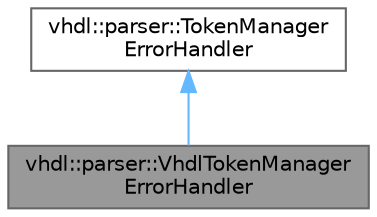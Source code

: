 digraph "vhdl::parser::VhdlTokenManagerErrorHandler"
{
 // INTERACTIVE_SVG=YES
 // LATEX_PDF_SIZE
  bgcolor="transparent";
  edge [fontname=Helvetica,fontsize=10,labelfontname=Helvetica,labelfontsize=10];
  node [fontname=Helvetica,fontsize=10,shape=box,height=0.2,width=0.4];
  Node1 [label="vhdl::parser::VhdlTokenManager\lErrorHandler",height=0.2,width=0.4,color="gray40", fillcolor="grey60", style="filled", fontcolor="black",tooltip=" "];
  Node2 -> Node1 [dir="back",color="steelblue1",style="solid"];
  Node2 [label="vhdl::parser::TokenManager\lErrorHandler",height=0.2,width=0.4,color="gray40", fillcolor="white", style="filled",URL="$d9/d04/classvhdl_1_1parser_1_1_token_manager_error_handler.html",tooltip=" "];
}
